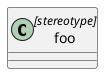 {
  "sha1": "fk5tvub1eb3i1693c8576eccxutpxcx",
  "insertion": {
    "when": "2024-06-01T09:03:06.291Z",
    "url": "http://forum.plantuml.net/9227/customize-stereotype-display",
    "user": "plantuml@gmail.com"
  }
}
@startuml
skinparam guillemet [ ]
class foo <<stereotype>>
@enduml
